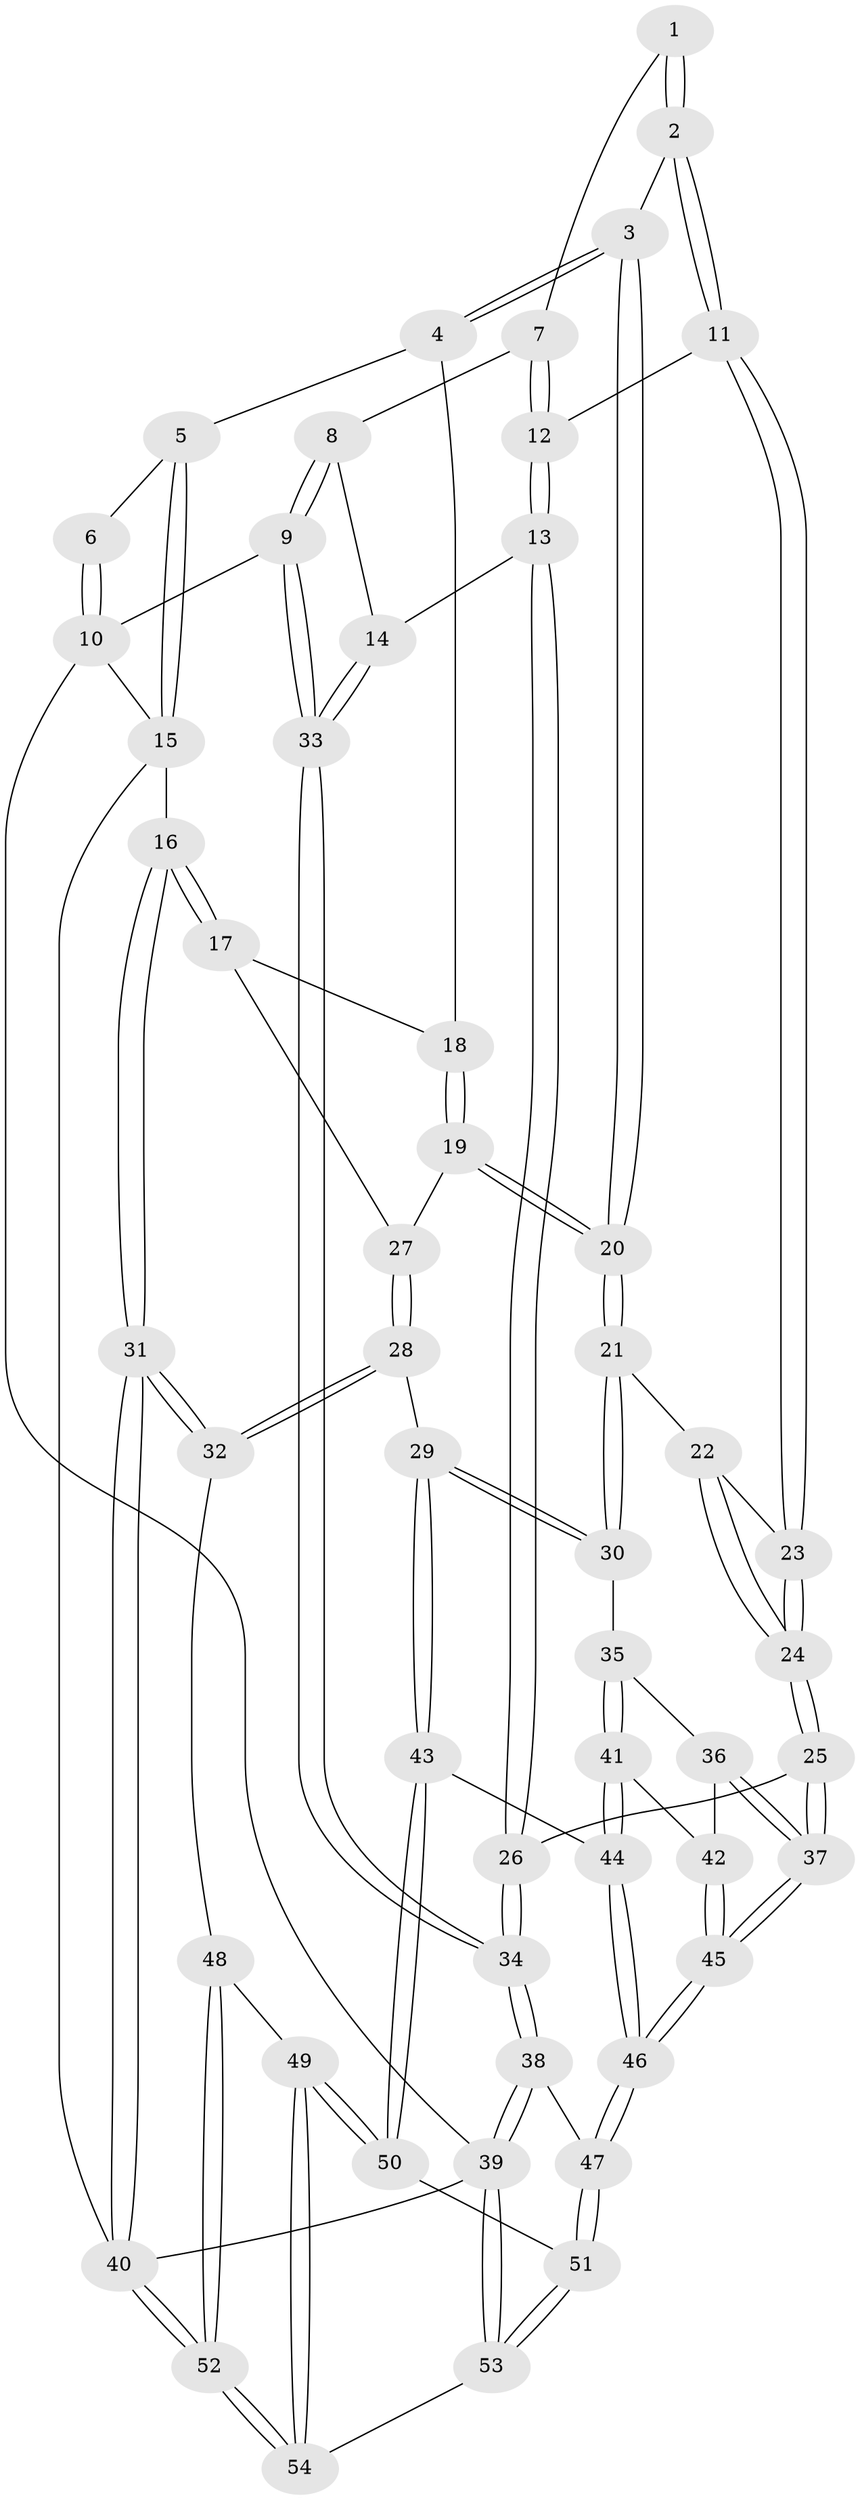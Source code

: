 // Generated by graph-tools (version 1.1) at 2025/38/03/09/25 02:38:20]
// undirected, 54 vertices, 132 edges
graph export_dot {
graph [start="1"]
  node [color=gray90,style=filled];
  1 [pos="+0.36568828863424757+0.07156132803624786"];
  2 [pos="+0.3963920663916826+0.11945153418992265"];
  3 [pos="+0.5788867472941712+0.1749944149398604"];
  4 [pos="+0.8530846938994745+0"];
  5 [pos="+0.9818409670907075+0"];
  6 [pos="+0.3625071710184471+0"];
  7 [pos="+0.12909660611080762+0.13120077410486028"];
  8 [pos="+0.11326241846752759+0.12663470305524702"];
  9 [pos="+0+0"];
  10 [pos="+0+0"];
  11 [pos="+0.312463630695308+0.3203624150311051"];
  12 [pos="+0.24384364828149588+0.32197772953444737"];
  13 [pos="+0.1099877558741577+0.41080857417208266"];
  14 [pos="+0.01799481574203465+0.4014852694534879"];
  15 [pos="+1+0"];
  16 [pos="+1+0.4261656187269424"];
  17 [pos="+0.886731170864633+0.3695901062750886"];
  18 [pos="+0.8541160019820723+0.08175790975966549"];
  19 [pos="+0.6647201485678581+0.40837709091636143"];
  20 [pos="+0.5836673560184498+0.4148280115240685"];
  21 [pos="+0.5802852642659305+0.4186619137791343"];
  22 [pos="+0.548745098498296+0.4164582897073084"];
  23 [pos="+0.32562736880419685+0.335608262055398"];
  24 [pos="+0.3113832970658551+0.5514183160812867"];
  25 [pos="+0.2756969093705344+0.6217996953733184"];
  26 [pos="+0.2531770695681186+0.6081402606145582"];
  27 [pos="+0.8332043546221259+0.4239862930660186"];
  28 [pos="+0.872998022115321+0.6847425726770584"];
  29 [pos="+0.7568577569993177+0.6950415071212289"];
  30 [pos="+0.5823737800103798+0.5468423100162793"];
  31 [pos="+1+0.7461075090675567"];
  32 [pos="+0.9103158349306492+0.7050627474381913"];
  33 [pos="+0+0.4587168635935903"];
  34 [pos="+0+0.6439911937330649"];
  35 [pos="+0.5769858183430004+0.5523033611194517"];
  36 [pos="+0.5111714816459949+0.594460103917964"];
  37 [pos="+0.288467277982076+0.6501585822839652"];
  38 [pos="+0+0.6899726656780102"];
  39 [pos="+0+1"];
  40 [pos="+1+1"];
  41 [pos="+0.5539795424617106+0.757255120606348"];
  42 [pos="+0.4933221296408294+0.7123571587202856"];
  43 [pos="+0.6254210452196202+0.8358975052463892"];
  44 [pos="+0.5773530020302642+0.8060218124771814"];
  45 [pos="+0.288025792086276+0.7675096032299056"];
  46 [pos="+0.27852241023907887+0.8179451831869418"];
  47 [pos="+0.2460937976698647+0.8838218000524212"];
  48 [pos="+0.8256047380864567+0.9028195195835188"];
  49 [pos="+0.6621955246853579+1"];
  50 [pos="+0.6286167106534825+0.9331251213139734"];
  51 [pos="+0.25021221996248866+0.9156908557372281"];
  52 [pos="+1+1"];
  53 [pos="+0.21153017505106306+1"];
  54 [pos="+0.667536081954782+1"];
  1 -- 2;
  1 -- 2;
  1 -- 7;
  2 -- 3;
  2 -- 11;
  2 -- 11;
  3 -- 4;
  3 -- 4;
  3 -- 20;
  3 -- 20;
  4 -- 5;
  4 -- 18;
  5 -- 6;
  5 -- 15;
  5 -- 15;
  6 -- 10;
  6 -- 10;
  7 -- 8;
  7 -- 12;
  7 -- 12;
  8 -- 9;
  8 -- 9;
  8 -- 14;
  9 -- 10;
  9 -- 33;
  9 -- 33;
  10 -- 15;
  10 -- 39;
  11 -- 12;
  11 -- 23;
  11 -- 23;
  12 -- 13;
  12 -- 13;
  13 -- 14;
  13 -- 26;
  13 -- 26;
  14 -- 33;
  14 -- 33;
  15 -- 16;
  15 -- 40;
  16 -- 17;
  16 -- 17;
  16 -- 31;
  16 -- 31;
  17 -- 18;
  17 -- 27;
  18 -- 19;
  18 -- 19;
  19 -- 20;
  19 -- 20;
  19 -- 27;
  20 -- 21;
  20 -- 21;
  21 -- 22;
  21 -- 30;
  21 -- 30;
  22 -- 23;
  22 -- 24;
  22 -- 24;
  23 -- 24;
  23 -- 24;
  24 -- 25;
  24 -- 25;
  25 -- 26;
  25 -- 37;
  25 -- 37;
  26 -- 34;
  26 -- 34;
  27 -- 28;
  27 -- 28;
  28 -- 29;
  28 -- 32;
  28 -- 32;
  29 -- 30;
  29 -- 30;
  29 -- 43;
  29 -- 43;
  30 -- 35;
  31 -- 32;
  31 -- 32;
  31 -- 40;
  31 -- 40;
  32 -- 48;
  33 -- 34;
  33 -- 34;
  34 -- 38;
  34 -- 38;
  35 -- 36;
  35 -- 41;
  35 -- 41;
  36 -- 37;
  36 -- 37;
  36 -- 42;
  37 -- 45;
  37 -- 45;
  38 -- 39;
  38 -- 39;
  38 -- 47;
  39 -- 53;
  39 -- 53;
  39 -- 40;
  40 -- 52;
  40 -- 52;
  41 -- 42;
  41 -- 44;
  41 -- 44;
  42 -- 45;
  42 -- 45;
  43 -- 44;
  43 -- 50;
  43 -- 50;
  44 -- 46;
  44 -- 46;
  45 -- 46;
  45 -- 46;
  46 -- 47;
  46 -- 47;
  47 -- 51;
  47 -- 51;
  48 -- 49;
  48 -- 52;
  48 -- 52;
  49 -- 50;
  49 -- 50;
  49 -- 54;
  49 -- 54;
  50 -- 51;
  51 -- 53;
  51 -- 53;
  52 -- 54;
  52 -- 54;
  53 -- 54;
}
